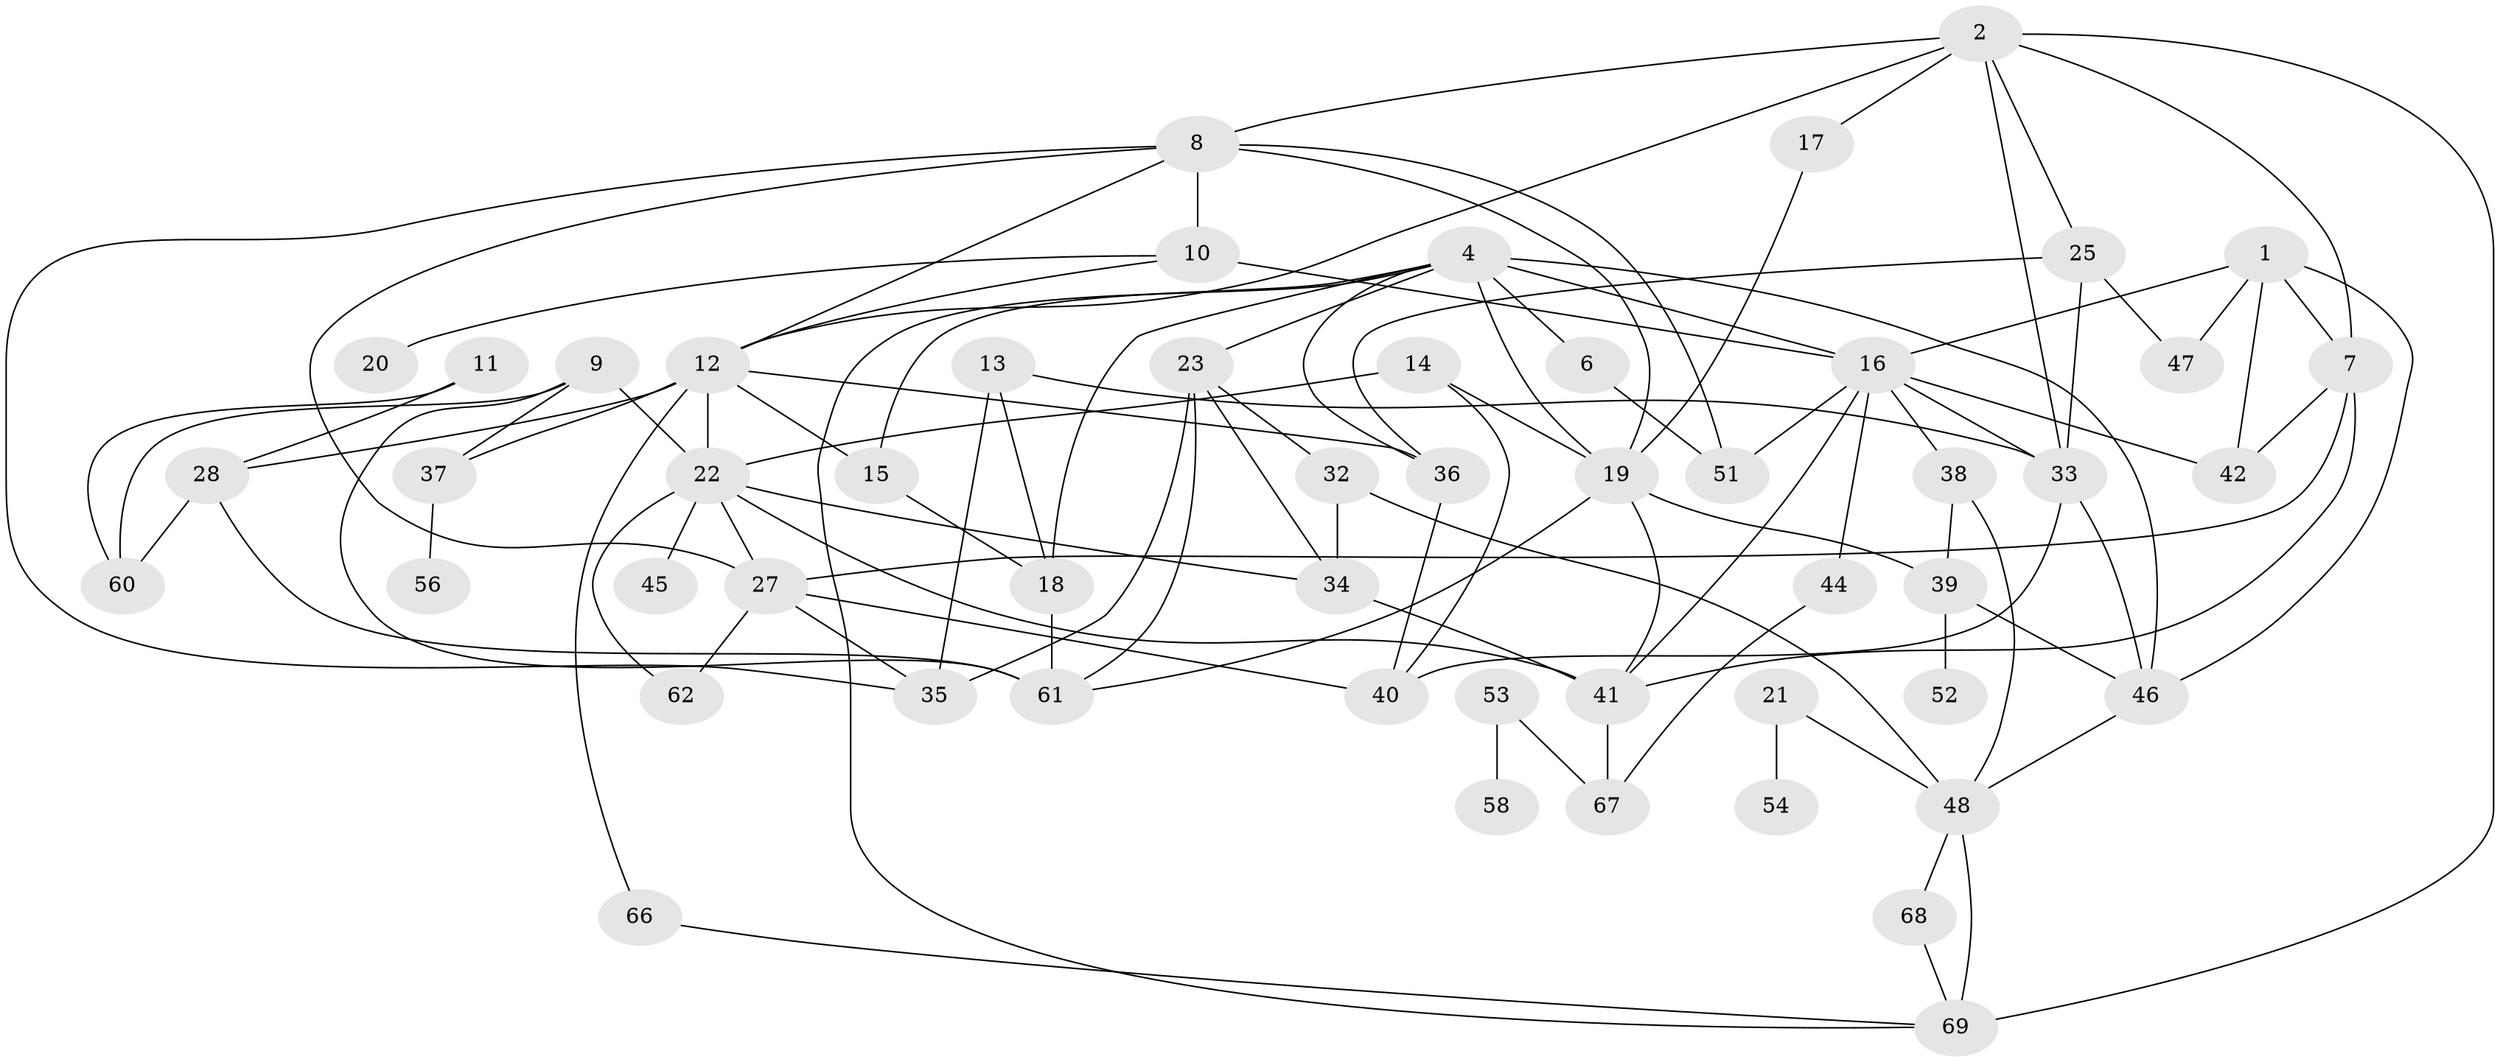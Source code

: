 // original degree distribution, {1: 0.15328467153284672, 4: 0.1897810218978102, 0: 0.10218978102189781, 6: 0.043795620437956206, 3: 0.24087591240875914, 5: 0.058394160583941604, 2: 0.2116788321167883}
// Generated by graph-tools (version 1.1) at 2025/33/03/09/25 02:33:47]
// undirected, 53 vertices, 103 edges
graph export_dot {
graph [start="1"]
  node [color=gray90,style=filled];
  1;
  2;
  4;
  6;
  7;
  8;
  9;
  10;
  11;
  12;
  13;
  14;
  15;
  16;
  17;
  18;
  19;
  20;
  21;
  22;
  23;
  25;
  27;
  28;
  32;
  33;
  34;
  35;
  36;
  37;
  38;
  39;
  40;
  41;
  42;
  44;
  45;
  46;
  47;
  48;
  51;
  52;
  53;
  54;
  56;
  58;
  60;
  61;
  62;
  66;
  67;
  68;
  69;
  1 -- 7 [weight=1.0];
  1 -- 16 [weight=1.0];
  1 -- 42 [weight=1.0];
  1 -- 46 [weight=1.0];
  1 -- 47 [weight=1.0];
  2 -- 7 [weight=1.0];
  2 -- 8 [weight=1.0];
  2 -- 12 [weight=1.0];
  2 -- 17 [weight=1.0];
  2 -- 25 [weight=1.0];
  2 -- 33 [weight=3.0];
  2 -- 69 [weight=2.0];
  4 -- 6 [weight=2.0];
  4 -- 15 [weight=1.0];
  4 -- 16 [weight=1.0];
  4 -- 18 [weight=1.0];
  4 -- 19 [weight=1.0];
  4 -- 23 [weight=1.0];
  4 -- 36 [weight=1.0];
  4 -- 46 [weight=1.0];
  4 -- 69 [weight=1.0];
  6 -- 51 [weight=1.0];
  7 -- 27 [weight=1.0];
  7 -- 41 [weight=1.0];
  7 -- 42 [weight=1.0];
  8 -- 10 [weight=1.0];
  8 -- 12 [weight=1.0];
  8 -- 19 [weight=1.0];
  8 -- 27 [weight=1.0];
  8 -- 35 [weight=1.0];
  8 -- 51 [weight=1.0];
  9 -- 22 [weight=1.0];
  9 -- 37 [weight=1.0];
  9 -- 60 [weight=1.0];
  9 -- 61 [weight=1.0];
  10 -- 12 [weight=1.0];
  10 -- 16 [weight=2.0];
  10 -- 20 [weight=1.0];
  11 -- 28 [weight=1.0];
  11 -- 60 [weight=1.0];
  12 -- 15 [weight=1.0];
  12 -- 22 [weight=1.0];
  12 -- 28 [weight=1.0];
  12 -- 36 [weight=1.0];
  12 -- 37 [weight=1.0];
  12 -- 66 [weight=1.0];
  13 -- 18 [weight=1.0];
  13 -- 33 [weight=1.0];
  13 -- 35 [weight=1.0];
  14 -- 19 [weight=1.0];
  14 -- 22 [weight=1.0];
  14 -- 40 [weight=1.0];
  15 -- 18 [weight=2.0];
  16 -- 33 [weight=1.0];
  16 -- 38 [weight=1.0];
  16 -- 41 [weight=1.0];
  16 -- 42 [weight=1.0];
  16 -- 44 [weight=1.0];
  16 -- 51 [weight=1.0];
  17 -- 19 [weight=1.0];
  18 -- 61 [weight=1.0];
  19 -- 39 [weight=1.0];
  19 -- 41 [weight=1.0];
  19 -- 61 [weight=1.0];
  21 -- 48 [weight=1.0];
  21 -- 54 [weight=1.0];
  22 -- 27 [weight=1.0];
  22 -- 34 [weight=1.0];
  22 -- 41 [weight=1.0];
  22 -- 45 [weight=1.0];
  22 -- 62 [weight=1.0];
  23 -- 32 [weight=1.0];
  23 -- 34 [weight=1.0];
  23 -- 35 [weight=2.0];
  23 -- 61 [weight=1.0];
  25 -- 33 [weight=1.0];
  25 -- 36 [weight=1.0];
  25 -- 47 [weight=1.0];
  27 -- 35 [weight=1.0];
  27 -- 40 [weight=1.0];
  27 -- 62 [weight=1.0];
  28 -- 60 [weight=1.0];
  28 -- 61 [weight=1.0];
  32 -- 34 [weight=1.0];
  32 -- 48 [weight=1.0];
  33 -- 40 [weight=1.0];
  33 -- 46 [weight=1.0];
  34 -- 41 [weight=2.0];
  36 -- 40 [weight=1.0];
  37 -- 56 [weight=1.0];
  38 -- 39 [weight=1.0];
  38 -- 48 [weight=1.0];
  39 -- 46 [weight=1.0];
  39 -- 52 [weight=1.0];
  41 -- 67 [weight=1.0];
  44 -- 67 [weight=1.0];
  46 -- 48 [weight=1.0];
  48 -- 68 [weight=1.0];
  48 -- 69 [weight=1.0];
  53 -- 58 [weight=1.0];
  53 -- 67 [weight=1.0];
  66 -- 69 [weight=1.0];
  68 -- 69 [weight=1.0];
}
